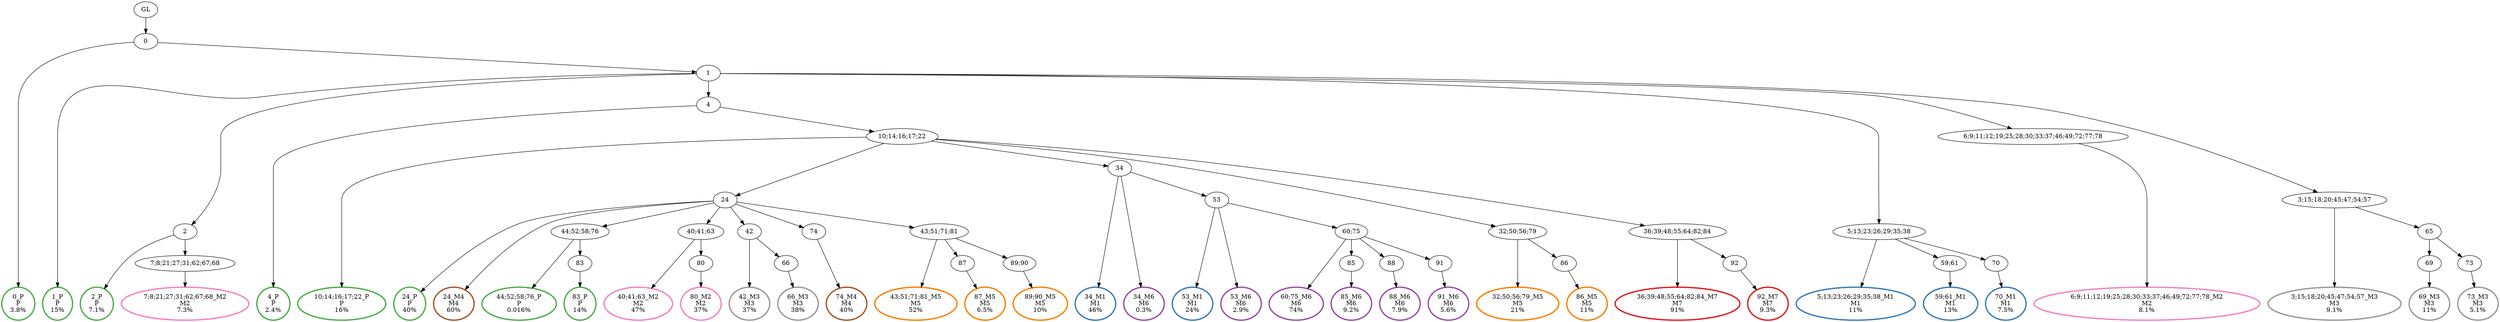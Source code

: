 digraph T {
	{
		rank=same
		70 [penwidth=3,colorscheme=set19,color=3,label="0_P\nP\n3.8%"]
		68 [penwidth=3,colorscheme=set19,color=3,label="1_P\nP\n15%"]
		66 [penwidth=3,colorscheme=set19,color=3,label="2_P\nP\n7.1%"]
		64 [penwidth=3,colorscheme=set19,color=3,label="4_P\nP\n2.4%"]
		62 [penwidth=3,colorscheme=set19,color=3,label="10;14;16;17;22_P\nP\n16%"]
		60 [penwidth=3,colorscheme=set19,color=3,label="24_P\nP\n40%"]
		58 [penwidth=3,colorscheme=set19,color=3,label="44;52;58;76_P\nP\n0.016%"]
		56 [penwidth=3,colorscheme=set19,color=3,label="83_P\nP\n14%"]
		54 [penwidth=3,colorscheme=set19,color=2,label="34_M1\nM1\n46%"]
		52 [penwidth=3,colorscheme=set19,color=2,label="53_M1\nM1\n24%"]
		50 [penwidth=3,colorscheme=set19,color=2,label="5;13;23;26;29;35;38_M1\nM1\n11%"]
		48 [penwidth=3,colorscheme=set19,color=2,label="59;61_M1\nM1\n13%"]
		46 [penwidth=3,colorscheme=set19,color=2,label="70_M1\nM1\n7.5%"]
		44 [penwidth=3,colorscheme=set19,color=8,label="7;8;21;27;31;62;67;68_M2\nM2\n7.3%"]
		42 [penwidth=3,colorscheme=set19,color=8,label="40;41;63_M2\nM2\n47%"]
		40 [penwidth=3,colorscheme=set19,color=8,label="80_M2\nM2\n37%"]
		38 [penwidth=3,colorscheme=set19,color=8,label="6;9;11;12;19;25;28;30;33;37;46;49;72;77;78_M2\nM2\n8.1%"]
		36 [penwidth=3,colorscheme=set19,color=9,label="3;15;18;20;45;47;54;57_M3\nM3\n9.1%"]
		33 [penwidth=3,colorscheme=set19,color=9,label="69_M3\nM3\n11%"]
		31 [penwidth=3,colorscheme=set19,color=9,label="73_M3\nM3\n5.1%"]
		29 [penwidth=3,colorscheme=set19,color=9,label="42_M3\nM3\n37%"]
		27 [penwidth=3,colorscheme=set19,color=9,label="66_M3\nM3\n38%"]
		26 [penwidth=3,colorscheme=set19,color=7,label="24_M4\nM4\n60%"]
		24 [penwidth=3,colorscheme=set19,color=7,label="74_M4\nM4\n40%"]
		22 [penwidth=3,colorscheme=set19,color=5,label="43;51;71;81_M5\nM5\n52%"]
		20 [penwidth=3,colorscheme=set19,color=5,label="87_M5\nM5\n6.5%"]
		18 [penwidth=3,colorscheme=set19,color=5,label="89;90_M5\nM5\n10%"]
		16 [penwidth=3,colorscheme=set19,color=5,label="32;50;56;79_M5\nM5\n21%"]
		14 [penwidth=3,colorscheme=set19,color=5,label="86_M5\nM5\n11%"]
		13 [penwidth=3,colorscheme=set19,color=4,label="34_M6\nM6\n0.3%"]
		12 [penwidth=3,colorscheme=set19,color=4,label="53_M6\nM6\n2.9%"]
		10 [penwidth=3,colorscheme=set19,color=4,label="60;75_M6\nM6\n74%"]
		8 [penwidth=3,colorscheme=set19,color=4,label="85_M6\nM6\n9.2%"]
		6 [penwidth=3,colorscheme=set19,color=4,label="88_M6\nM6\n7.9%"]
		4 [penwidth=3,colorscheme=set19,color=4,label="91_M6\nM6\n5.6%"]
		2 [penwidth=3,colorscheme=set19,color=1,label="36;39;48;55;64;82;84_M7\nM7\n91%"]
		0 [penwidth=3,colorscheme=set19,color=1,label="92_M7\nM7\n9.3%"]
	}
	72 [label="GL"]
	71 [label="0"]
	69 [label="1"]
	67 [label="2"]
	65 [label="4"]
	63 [label="10;14;16;17;22"]
	61 [label="24"]
	59 [label="44;52;58;76"]
	57 [label="83"]
	55 [label="34"]
	53 [label="53"]
	51 [label="5;13;23;26;29;35;38"]
	49 [label="59;61"]
	47 [label="70"]
	45 [label="7;8;21;27;31;62;67;68"]
	43 [label="40;41;63"]
	41 [label="80"]
	39 [label="6;9;11;12;19;25;28;30;33;37;46;49;72;77;78"]
	37 [label="3;15;18;20;45;47;54;57"]
	35 [label="65"]
	34 [label="69"]
	32 [label="73"]
	30 [label="42"]
	28 [label="66"]
	25 [label="74"]
	23 [label="43;51;71;81"]
	21 [label="87"]
	19 [label="89;90"]
	17 [label="32;50;56;79"]
	15 [label="86"]
	11 [label="60;75"]
	9 [label="85"]
	7 [label="88"]
	5 [label="91"]
	3 [label="36;39;48;55;64;82;84"]
	1 [label="92"]
	72 -> 71
	71 -> 70
	71 -> 69
	69 -> 68
	69 -> 67
	69 -> 65
	69 -> 51
	69 -> 39
	69 -> 37
	67 -> 66
	67 -> 45
	65 -> 64
	65 -> 63
	63 -> 62
	63 -> 61
	63 -> 55
	63 -> 17
	63 -> 3
	61 -> 60
	61 -> 59
	61 -> 43
	61 -> 30
	61 -> 26
	61 -> 25
	61 -> 23
	59 -> 58
	59 -> 57
	57 -> 56
	55 -> 54
	55 -> 53
	55 -> 13
	53 -> 52
	53 -> 12
	53 -> 11
	51 -> 50
	51 -> 49
	51 -> 47
	49 -> 48
	47 -> 46
	45 -> 44
	43 -> 42
	43 -> 41
	41 -> 40
	39 -> 38
	37 -> 36
	37 -> 35
	35 -> 34
	35 -> 32
	34 -> 33
	32 -> 31
	30 -> 29
	30 -> 28
	28 -> 27
	25 -> 24
	23 -> 22
	23 -> 21
	23 -> 19
	21 -> 20
	19 -> 18
	17 -> 16
	17 -> 15
	15 -> 14
	11 -> 10
	11 -> 9
	11 -> 7
	11 -> 5
	9 -> 8
	7 -> 6
	5 -> 4
	3 -> 2
	3 -> 1
	1 -> 0
}
